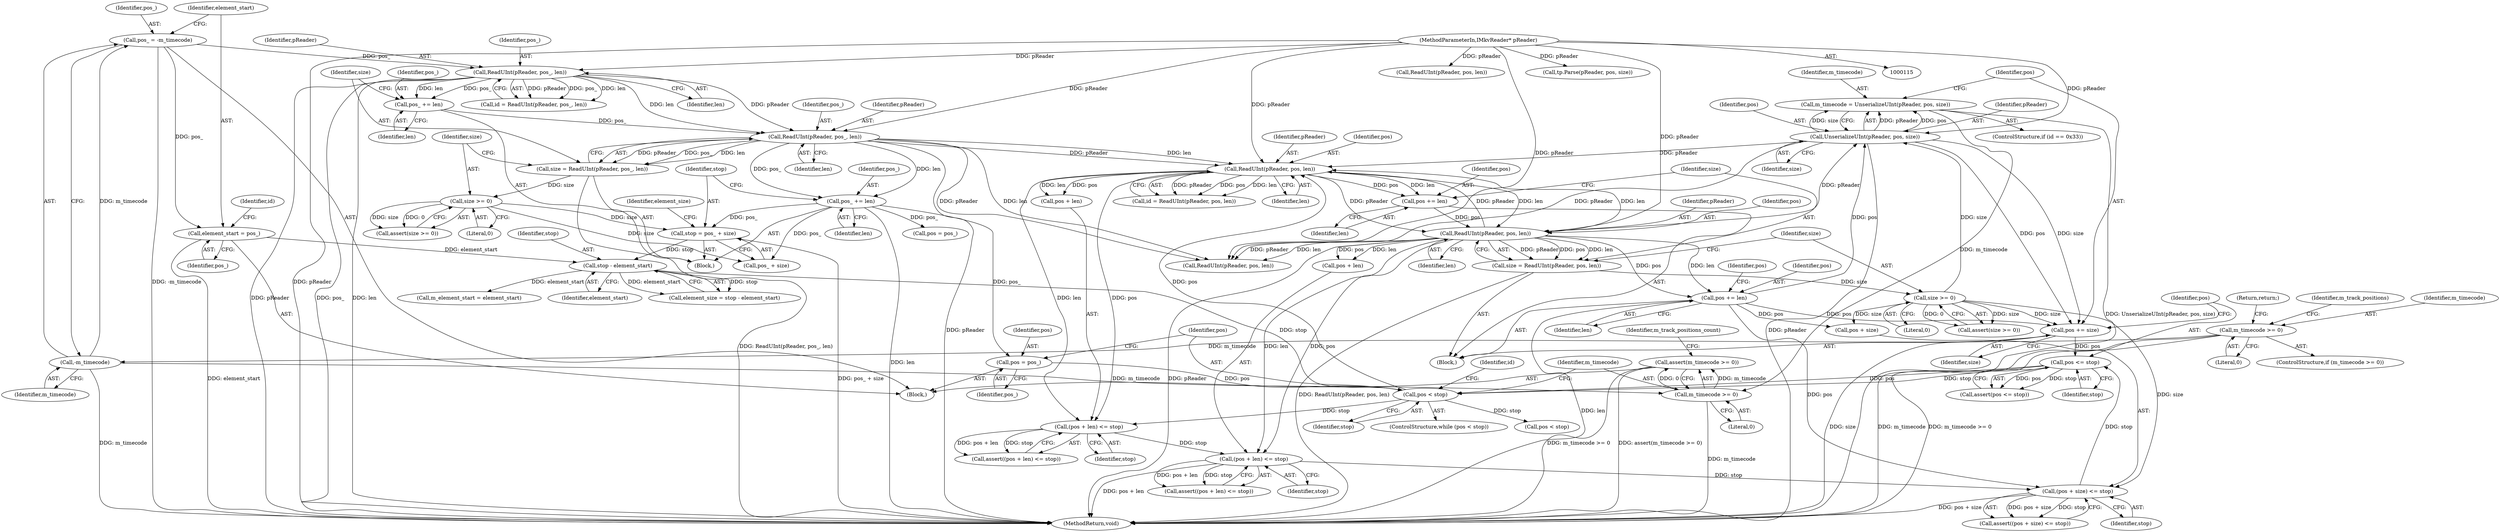 digraph "1_Android_04839626ed859623901ebd3a5fd483982186b59d_157@API" {
"1000267" [label="(Call,assert(m_timecode >= 0))"];
"1000268" [label="(Call,m_timecode >= 0)"];
"1000247" [label="(Call,m_timecode = UnserializeUInt(pReader, pos, size))"];
"1000249" [label="(Call,UnserializeUInt(pReader, pos, size))"];
"1000220" [label="(Call,ReadUInt(pReader, pos, len))"];
"1000200" [label="(Call,ReadUInt(pReader, pos, len))"];
"1000165" [label="(Call,ReadUInt(pReader, pos_, len))"];
"1000146" [label="(Call,ReadUInt(pReader, pos_, len))"];
"1000116" [label="(MethodParameterIn,IMkvReader* pReader)"];
"1000132" [label="(Call,pos_ = -m_timecode)"];
"1000134" [label="(Call,-m_timecode)"];
"1000119" [label="(Call,m_timecode >= 0)"];
"1000159" [label="(Call,pos_ += len)"];
"1000192" [label="(Call,pos < stop)"];
"1000188" [label="(Call,pos = pos_)"];
"1000173" [label="(Call,pos_ += len)"];
"1000264" [label="(Call,pos <= stop)"];
"1000260" [label="(Call,pos += size)"];
"1000225" [label="(Call,size >= 0)"];
"1000218" [label="(Call,size = ReadUInt(pReader, pos, len))"];
"1000234" [label="(Call,pos += len)"];
"1000238" [label="(Call,(pos + size) <= stop)"];
"1000229" [label="(Call,(pos + len) <= stop)"];
"1000209" [label="(Call,(pos + len) <= stop)"];
"1000184" [label="(Call,stop - element_start)"];
"1000176" [label="(Call,stop = pos_ + size)"];
"1000170" [label="(Call,size >= 0)"];
"1000163" [label="(Call,size = ReadUInt(pReader, pos_, len))"];
"1000137" [label="(Call,element_start = pos_)"];
"1000214" [label="(Call,pos += len)"];
"1000195" [label="(Block,)"];
"1000225" [label="(Call,size >= 0)"];
"1000172" [label="(Literal,0)"];
"1000178" [label="(Call,pos_ + size)"];
"1000270" [label="(Literal,0)"];
"1000234" [label="(Call,pos += len)"];
"1000132" [label="(Call,pos_ = -m_timecode)"];
"1000268" [label="(Call,m_timecode >= 0)"];
"1000251" [label="(Identifier,pos)"];
"1000248" [label="(Identifier,m_timecode)"];
"1000242" [label="(Identifier,stop)"];
"1000116" [label="(MethodParameterIn,IMkvReader* pReader)"];
"1000122" [label="(Return,return;)"];
"1000194" [label="(Identifier,stop)"];
"1000198" [label="(Call,id = ReadUInt(pReader, pos, len))"];
"1000175" [label="(Identifier,len)"];
"1000176" [label="(Call,stop = pos_ + size)"];
"1000137" [label="(Call,element_start = pos_)"];
"1000263" [label="(Call,assert(pos <= stop))"];
"1000219" [label="(Identifier,size)"];
"1000260" [label="(Call,pos += size)"];
"1000215" [label="(Identifier,pos)"];
"1000188" [label="(Call,pos = pos_)"];
"1000262" [label="(Identifier,size)"];
"1000226" [label="(Identifier,size)"];
"1000224" [label="(Call,assert(size >= 0))"];
"1000182" [label="(Call,element_size = stop - element_start)"];
"1000243" [label="(ControlStructure,if (id == 0x33))"];
"1000367" [label="(Call,m_element_start = element_start)"];
"1000165" [label="(Call,ReadUInt(pReader, pos_, len))"];
"1000240" [label="(Identifier,pos)"];
"1000222" [label="(Identifier,pos)"];
"1000247" [label="(Call,m_timecode = UnserializeUInt(pReader, pos, size))"];
"1000121" [label="(Literal,0)"];
"1000193" [label="(Identifier,pos)"];
"1000216" [label="(Identifier,len)"];
"1000147" [label="(Identifier,pReader)"];
"1000148" [label="(Identifier,pos_)"];
"1000239" [label="(Call,pos + size)"];
"1000145" [label="(Identifier,id)"];
"1000177" [label="(Identifier,stop)"];
"1000146" [label="(Call,ReadUInt(pReader, pos_, len))"];
"1000168" [label="(Identifier,len)"];
"1000220" [label="(Call,ReadUInt(pReader, pos, len))"];
"1000161" [label="(Identifier,len)"];
"1000269" [label="(Identifier,m_timecode)"];
"1000273" [label="(Identifier,m_track_positions_count)"];
"1000133" [label="(Identifier,pos_)"];
"1000227" [label="(Literal,0)"];
"1000149" [label="(Identifier,len)"];
"1000315" [label="(Call,ReadUInt(pReader, pos, len))"];
"1000139" [label="(Identifier,pos_)"];
"1000267" [label="(Call,assert(m_timecode >= 0))"];
"1000163" [label="(Call,size = ReadUInt(pReader, pos_, len))"];
"1000250" [label="(Identifier,pReader)"];
"1000203" [label="(Identifier,len)"];
"1000125" [label="(Identifier,m_track_positions)"];
"1000191" [label="(ControlStructure,while (pos < stop))"];
"1000295" [label="(Call,ReadUInt(pReader, pos, len))"];
"1000192" [label="(Call,pos < stop)"];
"1000236" [label="(Identifier,len)"];
"1000228" [label="(Call,assert((pos + len) <= stop))"];
"1000230" [label="(Call,pos + len)"];
"1000233" [label="(Identifier,stop)"];
"1000218" [label="(Call,size = ReadUInt(pReader, pos, len))"];
"1000221" [label="(Identifier,pReader)"];
"1000164" [label="(Identifier,size)"];
"1000171" [label="(Identifier,size)"];
"1000266" [label="(Identifier,stop)"];
"1000235" [label="(Identifier,pos)"];
"1000238" [label="(Call,(pos + size) <= stop)"];
"1000135" [label="(Identifier,m_timecode)"];
"1000118" [label="(ControlStructure,if (m_timecode >= 0))"];
"1000200" [label="(Call,ReadUInt(pReader, pos, len))"];
"1000261" [label="(Identifier,pos)"];
"1000209" [label="(Call,(pos + len) <= stop)"];
"1000214" [label="(Call,pos += len)"];
"1000249" [label="(Call,UnserializeUInt(pReader, pos, size))"];
"1000144" [label="(Call,id = ReadUInt(pReader, pos_, len))"];
"1000119" [label="(Call,m_timecode >= 0)"];
"1000184" [label="(Call,stop - element_start)"];
"1000120" [label="(Identifier,m_timecode)"];
"1000264" [label="(Call,pos <= stop)"];
"1000117" [label="(Block,)"];
"1000229" [label="(Call,(pos + len) <= stop)"];
"1000166" [label="(Identifier,pReader)"];
"1000186" [label="(Identifier,element_start)"];
"1000170" [label="(Call,size >= 0)"];
"1000190" [label="(Identifier,pos_)"];
"1000283" [label="(Call,pos = pos_)"];
"1000160" [label="(Identifier,pos_)"];
"1000138" [label="(Identifier,element_start)"];
"1000223" [label="(Identifier,len)"];
"1000208" [label="(Call,assert((pos + len) <= stop))"];
"1000349" [label="(Call,tp.Parse(pReader, pos, size))"];
"1000185" [label="(Identifier,stop)"];
"1000183" [label="(Identifier,element_size)"];
"1000373" [label="(MethodReturn,void)"];
"1000201" [label="(Identifier,pReader)"];
"1000265" [label="(Identifier,pos)"];
"1000202" [label="(Identifier,pos)"];
"1000169" [label="(Call,assert(size >= 0))"];
"1000199" [label="(Identifier,id)"];
"1000174" [label="(Identifier,pos_)"];
"1000210" [label="(Call,pos + len)"];
"1000237" [label="(Call,assert((pos + size) <= stop))"];
"1000159" [label="(Call,pos_ += len)"];
"1000213" [label="(Identifier,stop)"];
"1000252" [label="(Identifier,size)"];
"1000141" [label="(Block,)"];
"1000189" [label="(Identifier,pos)"];
"1000173" [label="(Call,pos_ += len)"];
"1000287" [label="(Call,pos < stop)"];
"1000167" [label="(Identifier,pos_)"];
"1000134" [label="(Call,-m_timecode)"];
"1000267" -> "1000117"  [label="AST: "];
"1000267" -> "1000268"  [label="CFG: "];
"1000268" -> "1000267"  [label="AST: "];
"1000273" -> "1000267"  [label="CFG: "];
"1000267" -> "1000373"  [label="DDG: assert(m_timecode >= 0)"];
"1000267" -> "1000373"  [label="DDG: m_timecode >= 0"];
"1000268" -> "1000267"  [label="DDG: m_timecode"];
"1000268" -> "1000267"  [label="DDG: 0"];
"1000268" -> "1000270"  [label="CFG: "];
"1000269" -> "1000268"  [label="AST: "];
"1000270" -> "1000268"  [label="AST: "];
"1000268" -> "1000373"  [label="DDG: m_timecode"];
"1000247" -> "1000268"  [label="DDG: m_timecode"];
"1000134" -> "1000268"  [label="DDG: m_timecode"];
"1000247" -> "1000243"  [label="AST: "];
"1000247" -> "1000249"  [label="CFG: "];
"1000248" -> "1000247"  [label="AST: "];
"1000249" -> "1000247"  [label="AST: "];
"1000261" -> "1000247"  [label="CFG: "];
"1000247" -> "1000373"  [label="DDG: UnserializeUInt(pReader, pos, size)"];
"1000249" -> "1000247"  [label="DDG: pReader"];
"1000249" -> "1000247"  [label="DDG: pos"];
"1000249" -> "1000247"  [label="DDG: size"];
"1000249" -> "1000252"  [label="CFG: "];
"1000250" -> "1000249"  [label="AST: "];
"1000251" -> "1000249"  [label="AST: "];
"1000252" -> "1000249"  [label="AST: "];
"1000249" -> "1000373"  [label="DDG: pReader"];
"1000249" -> "1000200"  [label="DDG: pReader"];
"1000220" -> "1000249"  [label="DDG: pReader"];
"1000116" -> "1000249"  [label="DDG: pReader"];
"1000234" -> "1000249"  [label="DDG: pos"];
"1000225" -> "1000249"  [label="DDG: size"];
"1000249" -> "1000260"  [label="DDG: size"];
"1000249" -> "1000260"  [label="DDG: pos"];
"1000249" -> "1000295"  [label="DDG: pReader"];
"1000220" -> "1000218"  [label="AST: "];
"1000220" -> "1000223"  [label="CFG: "];
"1000221" -> "1000220"  [label="AST: "];
"1000222" -> "1000220"  [label="AST: "];
"1000223" -> "1000220"  [label="AST: "];
"1000218" -> "1000220"  [label="CFG: "];
"1000220" -> "1000373"  [label="DDG: pReader"];
"1000220" -> "1000200"  [label="DDG: pReader"];
"1000220" -> "1000200"  [label="DDG: len"];
"1000220" -> "1000218"  [label="DDG: pReader"];
"1000220" -> "1000218"  [label="DDG: pos"];
"1000220" -> "1000218"  [label="DDG: len"];
"1000200" -> "1000220"  [label="DDG: pReader"];
"1000200" -> "1000220"  [label="DDG: len"];
"1000116" -> "1000220"  [label="DDG: pReader"];
"1000214" -> "1000220"  [label="DDG: pos"];
"1000220" -> "1000229"  [label="DDG: pos"];
"1000220" -> "1000229"  [label="DDG: len"];
"1000220" -> "1000230"  [label="DDG: pos"];
"1000220" -> "1000230"  [label="DDG: len"];
"1000220" -> "1000234"  [label="DDG: len"];
"1000220" -> "1000234"  [label="DDG: pos"];
"1000220" -> "1000295"  [label="DDG: pReader"];
"1000220" -> "1000295"  [label="DDG: len"];
"1000200" -> "1000198"  [label="AST: "];
"1000200" -> "1000203"  [label="CFG: "];
"1000201" -> "1000200"  [label="AST: "];
"1000202" -> "1000200"  [label="AST: "];
"1000203" -> "1000200"  [label="AST: "];
"1000198" -> "1000200"  [label="CFG: "];
"1000200" -> "1000198"  [label="DDG: pReader"];
"1000200" -> "1000198"  [label="DDG: pos"];
"1000200" -> "1000198"  [label="DDG: len"];
"1000165" -> "1000200"  [label="DDG: pReader"];
"1000165" -> "1000200"  [label="DDG: len"];
"1000116" -> "1000200"  [label="DDG: pReader"];
"1000192" -> "1000200"  [label="DDG: pos"];
"1000200" -> "1000209"  [label="DDG: pos"];
"1000200" -> "1000209"  [label="DDG: len"];
"1000200" -> "1000210"  [label="DDG: pos"];
"1000200" -> "1000210"  [label="DDG: len"];
"1000200" -> "1000214"  [label="DDG: len"];
"1000200" -> "1000214"  [label="DDG: pos"];
"1000165" -> "1000163"  [label="AST: "];
"1000165" -> "1000168"  [label="CFG: "];
"1000166" -> "1000165"  [label="AST: "];
"1000167" -> "1000165"  [label="AST: "];
"1000168" -> "1000165"  [label="AST: "];
"1000163" -> "1000165"  [label="CFG: "];
"1000165" -> "1000373"  [label="DDG: pReader"];
"1000165" -> "1000163"  [label="DDG: pReader"];
"1000165" -> "1000163"  [label="DDG: pos_"];
"1000165" -> "1000163"  [label="DDG: len"];
"1000146" -> "1000165"  [label="DDG: pReader"];
"1000146" -> "1000165"  [label="DDG: len"];
"1000116" -> "1000165"  [label="DDG: pReader"];
"1000159" -> "1000165"  [label="DDG: pos_"];
"1000165" -> "1000173"  [label="DDG: len"];
"1000165" -> "1000173"  [label="DDG: pos_"];
"1000165" -> "1000295"  [label="DDG: pReader"];
"1000165" -> "1000295"  [label="DDG: len"];
"1000146" -> "1000144"  [label="AST: "];
"1000146" -> "1000149"  [label="CFG: "];
"1000147" -> "1000146"  [label="AST: "];
"1000148" -> "1000146"  [label="AST: "];
"1000149" -> "1000146"  [label="AST: "];
"1000144" -> "1000146"  [label="CFG: "];
"1000146" -> "1000373"  [label="DDG: len"];
"1000146" -> "1000373"  [label="DDG: pos_"];
"1000146" -> "1000373"  [label="DDG: pReader"];
"1000146" -> "1000144"  [label="DDG: pReader"];
"1000146" -> "1000144"  [label="DDG: pos_"];
"1000146" -> "1000144"  [label="DDG: len"];
"1000116" -> "1000146"  [label="DDG: pReader"];
"1000132" -> "1000146"  [label="DDG: pos_"];
"1000146" -> "1000159"  [label="DDG: len"];
"1000146" -> "1000159"  [label="DDG: pos_"];
"1000116" -> "1000115"  [label="AST: "];
"1000116" -> "1000373"  [label="DDG: pReader"];
"1000116" -> "1000295"  [label="DDG: pReader"];
"1000116" -> "1000315"  [label="DDG: pReader"];
"1000116" -> "1000349"  [label="DDG: pReader"];
"1000132" -> "1000117"  [label="AST: "];
"1000132" -> "1000134"  [label="CFG: "];
"1000133" -> "1000132"  [label="AST: "];
"1000134" -> "1000132"  [label="AST: "];
"1000138" -> "1000132"  [label="CFG: "];
"1000132" -> "1000373"  [label="DDG: -m_timecode"];
"1000134" -> "1000132"  [label="DDG: m_timecode"];
"1000132" -> "1000137"  [label="DDG: pos_"];
"1000134" -> "1000135"  [label="CFG: "];
"1000135" -> "1000134"  [label="AST: "];
"1000134" -> "1000373"  [label="DDG: m_timecode"];
"1000119" -> "1000134"  [label="DDG: m_timecode"];
"1000119" -> "1000118"  [label="AST: "];
"1000119" -> "1000121"  [label="CFG: "];
"1000120" -> "1000119"  [label="AST: "];
"1000121" -> "1000119"  [label="AST: "];
"1000122" -> "1000119"  [label="CFG: "];
"1000125" -> "1000119"  [label="CFG: "];
"1000119" -> "1000373"  [label="DDG: m_timecode"];
"1000119" -> "1000373"  [label="DDG: m_timecode >= 0"];
"1000159" -> "1000141"  [label="AST: "];
"1000159" -> "1000161"  [label="CFG: "];
"1000160" -> "1000159"  [label="AST: "];
"1000161" -> "1000159"  [label="AST: "];
"1000164" -> "1000159"  [label="CFG: "];
"1000192" -> "1000191"  [label="AST: "];
"1000192" -> "1000194"  [label="CFG: "];
"1000193" -> "1000192"  [label="AST: "];
"1000194" -> "1000192"  [label="AST: "];
"1000199" -> "1000192"  [label="CFG: "];
"1000269" -> "1000192"  [label="CFG: "];
"1000188" -> "1000192"  [label="DDG: pos"];
"1000264" -> "1000192"  [label="DDG: pos"];
"1000264" -> "1000192"  [label="DDG: stop"];
"1000184" -> "1000192"  [label="DDG: stop"];
"1000192" -> "1000209"  [label="DDG: stop"];
"1000192" -> "1000287"  [label="DDG: stop"];
"1000188" -> "1000117"  [label="AST: "];
"1000188" -> "1000190"  [label="CFG: "];
"1000189" -> "1000188"  [label="AST: "];
"1000190" -> "1000188"  [label="AST: "];
"1000193" -> "1000188"  [label="CFG: "];
"1000173" -> "1000188"  [label="DDG: pos_"];
"1000173" -> "1000141"  [label="AST: "];
"1000173" -> "1000175"  [label="CFG: "];
"1000174" -> "1000173"  [label="AST: "];
"1000175" -> "1000173"  [label="AST: "];
"1000177" -> "1000173"  [label="CFG: "];
"1000173" -> "1000373"  [label="DDG: len"];
"1000173" -> "1000176"  [label="DDG: pos_"];
"1000173" -> "1000178"  [label="DDG: pos_"];
"1000173" -> "1000283"  [label="DDG: pos_"];
"1000264" -> "1000263"  [label="AST: "];
"1000264" -> "1000266"  [label="CFG: "];
"1000265" -> "1000264"  [label="AST: "];
"1000266" -> "1000264"  [label="AST: "];
"1000263" -> "1000264"  [label="CFG: "];
"1000264" -> "1000263"  [label="DDG: pos"];
"1000264" -> "1000263"  [label="DDG: stop"];
"1000260" -> "1000264"  [label="DDG: pos"];
"1000238" -> "1000264"  [label="DDG: stop"];
"1000260" -> "1000195"  [label="AST: "];
"1000260" -> "1000262"  [label="CFG: "];
"1000261" -> "1000260"  [label="AST: "];
"1000262" -> "1000260"  [label="AST: "];
"1000265" -> "1000260"  [label="CFG: "];
"1000260" -> "1000373"  [label="DDG: size"];
"1000225" -> "1000260"  [label="DDG: size"];
"1000234" -> "1000260"  [label="DDG: pos"];
"1000225" -> "1000224"  [label="AST: "];
"1000225" -> "1000227"  [label="CFG: "];
"1000226" -> "1000225"  [label="AST: "];
"1000227" -> "1000225"  [label="AST: "];
"1000224" -> "1000225"  [label="CFG: "];
"1000225" -> "1000224"  [label="DDG: size"];
"1000225" -> "1000224"  [label="DDG: 0"];
"1000218" -> "1000225"  [label="DDG: size"];
"1000225" -> "1000238"  [label="DDG: size"];
"1000225" -> "1000239"  [label="DDG: size"];
"1000218" -> "1000195"  [label="AST: "];
"1000219" -> "1000218"  [label="AST: "];
"1000226" -> "1000218"  [label="CFG: "];
"1000218" -> "1000373"  [label="DDG: ReadUInt(pReader, pos, len)"];
"1000234" -> "1000195"  [label="AST: "];
"1000234" -> "1000236"  [label="CFG: "];
"1000235" -> "1000234"  [label="AST: "];
"1000236" -> "1000234"  [label="AST: "];
"1000240" -> "1000234"  [label="CFG: "];
"1000234" -> "1000373"  [label="DDG: len"];
"1000234" -> "1000238"  [label="DDG: pos"];
"1000234" -> "1000239"  [label="DDG: pos"];
"1000238" -> "1000237"  [label="AST: "];
"1000238" -> "1000242"  [label="CFG: "];
"1000239" -> "1000238"  [label="AST: "];
"1000242" -> "1000238"  [label="AST: "];
"1000237" -> "1000238"  [label="CFG: "];
"1000238" -> "1000373"  [label="DDG: pos + size"];
"1000238" -> "1000237"  [label="DDG: pos + size"];
"1000238" -> "1000237"  [label="DDG: stop"];
"1000229" -> "1000238"  [label="DDG: stop"];
"1000229" -> "1000228"  [label="AST: "];
"1000229" -> "1000233"  [label="CFG: "];
"1000230" -> "1000229"  [label="AST: "];
"1000233" -> "1000229"  [label="AST: "];
"1000228" -> "1000229"  [label="CFG: "];
"1000229" -> "1000373"  [label="DDG: pos + len"];
"1000229" -> "1000228"  [label="DDG: pos + len"];
"1000229" -> "1000228"  [label="DDG: stop"];
"1000209" -> "1000229"  [label="DDG: stop"];
"1000209" -> "1000208"  [label="AST: "];
"1000209" -> "1000213"  [label="CFG: "];
"1000210" -> "1000209"  [label="AST: "];
"1000213" -> "1000209"  [label="AST: "];
"1000208" -> "1000209"  [label="CFG: "];
"1000209" -> "1000208"  [label="DDG: pos + len"];
"1000209" -> "1000208"  [label="DDG: stop"];
"1000184" -> "1000182"  [label="AST: "];
"1000184" -> "1000186"  [label="CFG: "];
"1000185" -> "1000184"  [label="AST: "];
"1000186" -> "1000184"  [label="AST: "];
"1000182" -> "1000184"  [label="CFG: "];
"1000184" -> "1000182"  [label="DDG: stop"];
"1000184" -> "1000182"  [label="DDG: element_start"];
"1000176" -> "1000184"  [label="DDG: stop"];
"1000137" -> "1000184"  [label="DDG: element_start"];
"1000184" -> "1000367"  [label="DDG: element_start"];
"1000176" -> "1000141"  [label="AST: "];
"1000176" -> "1000178"  [label="CFG: "];
"1000177" -> "1000176"  [label="AST: "];
"1000178" -> "1000176"  [label="AST: "];
"1000183" -> "1000176"  [label="CFG: "];
"1000176" -> "1000373"  [label="DDG: pos_ + size"];
"1000170" -> "1000176"  [label="DDG: size"];
"1000170" -> "1000169"  [label="AST: "];
"1000170" -> "1000172"  [label="CFG: "];
"1000171" -> "1000170"  [label="AST: "];
"1000172" -> "1000170"  [label="AST: "];
"1000169" -> "1000170"  [label="CFG: "];
"1000170" -> "1000169"  [label="DDG: size"];
"1000170" -> "1000169"  [label="DDG: 0"];
"1000163" -> "1000170"  [label="DDG: size"];
"1000170" -> "1000178"  [label="DDG: size"];
"1000163" -> "1000141"  [label="AST: "];
"1000164" -> "1000163"  [label="AST: "];
"1000171" -> "1000163"  [label="CFG: "];
"1000163" -> "1000373"  [label="DDG: ReadUInt(pReader, pos_, len)"];
"1000137" -> "1000117"  [label="AST: "];
"1000137" -> "1000139"  [label="CFG: "];
"1000138" -> "1000137"  [label="AST: "];
"1000139" -> "1000137"  [label="AST: "];
"1000145" -> "1000137"  [label="CFG: "];
"1000137" -> "1000373"  [label="DDG: element_start"];
"1000214" -> "1000195"  [label="AST: "];
"1000214" -> "1000216"  [label="CFG: "];
"1000215" -> "1000214"  [label="AST: "];
"1000216" -> "1000214"  [label="AST: "];
"1000219" -> "1000214"  [label="CFG: "];
}
